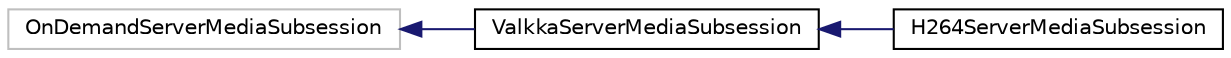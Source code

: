 digraph "Graphical Class Hierarchy"
{
  edge [fontname="Helvetica",fontsize="10",labelfontname="Helvetica",labelfontsize="10"];
  node [fontname="Helvetica",fontsize="10",shape=record];
  rankdir="LR";
  Node36 [label="OnDemandServerMediaSubsession",height=0.2,width=0.4,color="grey75", fillcolor="white", style="filled"];
  Node36 -> Node0 [dir="back",color="midnightblue",fontsize="10",style="solid",fontname="Helvetica"];
  Node0 [label="ValkkaServerMediaSubsession",height=0.2,width=0.4,color="black", fillcolor="white", style="filled",URL="$classValkkaServerMediaSubsession.html"];
  Node0 -> Node1 [dir="back",color="midnightblue",fontsize="10",style="solid",fontname="Helvetica"];
  Node1 [label="H264ServerMediaSubsession",height=0.2,width=0.4,color="black", fillcolor="white", style="filled",URL="$classH264ServerMediaSubsession.html"];
}
